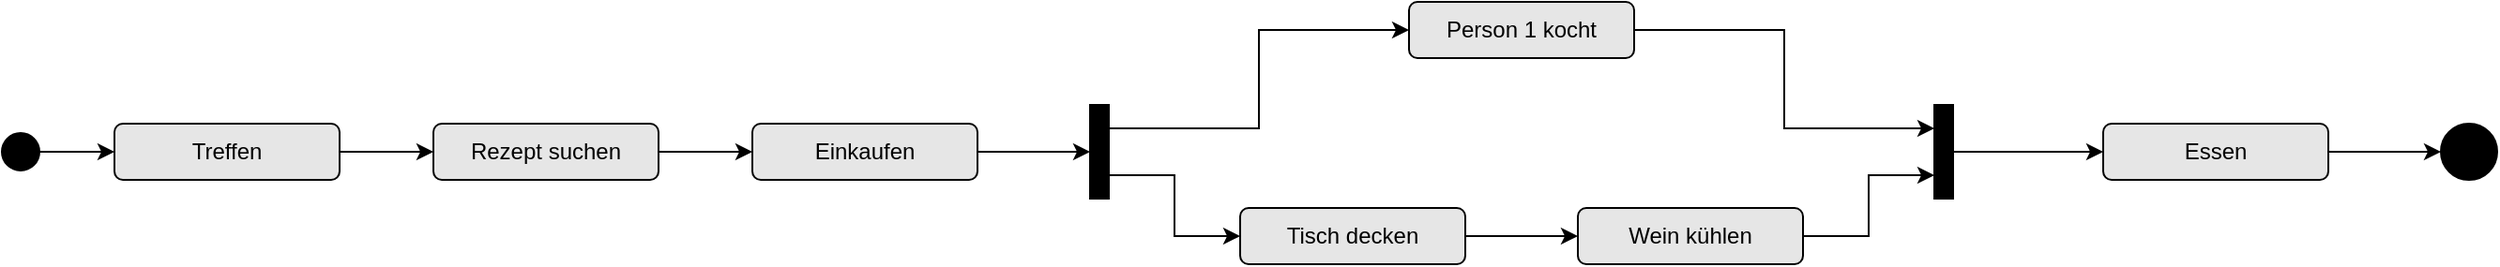 <mxfile version="15.9.4" type="github">
  <diagram id="xOJSTgQdK1wIXpkHVH-o" name="Page-1">
    <mxGraphModel dx="946" dy="614" grid="1" gridSize="10" guides="1" tooltips="1" connect="1" arrows="1" fold="1" page="1" pageScale="1" pageWidth="827" pageHeight="1169" math="0" shadow="0">
      <root>
        <mxCell id="0" />
        <mxCell id="1" parent="0" />
        <mxCell id="1Dj27EMK6ha2XYkX-1SR-3" style="edgeStyle=orthogonalEdgeStyle;rounded=0;orthogonalLoop=1;jettySize=auto;html=1;exitX=1;exitY=0.5;exitDx=0;exitDy=0;entryX=0;entryY=0.5;entryDx=0;entryDy=0;endArrow=classic;endFill=1;" edge="1" parent="1" source="1Dj27EMK6ha2XYkX-1SR-1" target="1Dj27EMK6ha2XYkX-1SR-2">
          <mxGeometry relative="1" as="geometry" />
        </mxCell>
        <mxCell id="1Dj27EMK6ha2XYkX-1SR-1" value="" style="ellipse;whiteSpace=wrap;html=1;fillColor=#000000;" vertex="1" parent="1">
          <mxGeometry x="130" y="90" width="20" height="20" as="geometry" />
        </mxCell>
        <mxCell id="1Dj27EMK6ha2XYkX-1SR-6" style="edgeStyle=orthogonalEdgeStyle;rounded=0;orthogonalLoop=1;jettySize=auto;html=1;exitX=1;exitY=0.5;exitDx=0;exitDy=0;entryX=0;entryY=0.5;entryDx=0;entryDy=0;endArrow=classic;endFill=1;" edge="1" parent="1" source="1Dj27EMK6ha2XYkX-1SR-2" target="1Dj27EMK6ha2XYkX-1SR-4">
          <mxGeometry relative="1" as="geometry" />
        </mxCell>
        <mxCell id="1Dj27EMK6ha2XYkX-1SR-2" value="Treffen" style="rounded=1;whiteSpace=wrap;html=1;fillColor=#E6E6E6;gradientColor=none;strokeWidth=1;perimeterSpacing=0;glass=0;" vertex="1" parent="1">
          <mxGeometry x="190" y="85" width="120" height="30" as="geometry" />
        </mxCell>
        <mxCell id="1Dj27EMK6ha2XYkX-1SR-9" style="edgeStyle=orthogonalEdgeStyle;rounded=0;orthogonalLoop=1;jettySize=auto;html=1;exitX=1;exitY=0.5;exitDx=0;exitDy=0;entryX=0;entryY=0.5;entryDx=0;entryDy=0;endArrow=classic;endFill=1;" edge="1" parent="1" source="1Dj27EMK6ha2XYkX-1SR-4" target="1Dj27EMK6ha2XYkX-1SR-7">
          <mxGeometry relative="1" as="geometry" />
        </mxCell>
        <mxCell id="1Dj27EMK6ha2XYkX-1SR-4" value="Rezept suchen" style="rounded=1;whiteSpace=wrap;html=1;fillColor=#E6E6E6;gradientColor=none;strokeWidth=1;perimeterSpacing=0;glass=0;" vertex="1" parent="1">
          <mxGeometry x="360" y="85" width="120" height="30" as="geometry" />
        </mxCell>
        <mxCell id="1Dj27EMK6ha2XYkX-1SR-14" style="edgeStyle=orthogonalEdgeStyle;rounded=0;orthogonalLoop=1;jettySize=auto;html=1;exitX=1;exitY=0.5;exitDx=0;exitDy=0;endArrow=classic;endFill=1;startSize=6;endSize=6;strokeColor=default;strokeWidth=1;" edge="1" parent="1" source="1Dj27EMK6ha2XYkX-1SR-7">
          <mxGeometry relative="1" as="geometry">
            <mxPoint x="710" y="100" as="targetPoint" />
          </mxGeometry>
        </mxCell>
        <mxCell id="1Dj27EMK6ha2XYkX-1SR-7" value="Einkaufen" style="rounded=1;whiteSpace=wrap;html=1;fillColor=#E6E6E6;gradientColor=none;strokeWidth=1;perimeterSpacing=0;glass=0;" vertex="1" parent="1">
          <mxGeometry x="530" y="85" width="120" height="30" as="geometry" />
        </mxCell>
        <mxCell id="1Dj27EMK6ha2XYkX-1SR-30" style="edgeStyle=orthogonalEdgeStyle;rounded=0;orthogonalLoop=1;jettySize=auto;html=1;exitX=1;exitY=0.5;exitDx=0;exitDy=0;entryX=0;entryY=0.25;entryDx=0;entryDy=0;endArrow=classic;endFill=1;startSize=6;endSize=6;strokeColor=default;strokeWidth=1;" edge="1" parent="1" source="1Dj27EMK6ha2XYkX-1SR-15" target="1Dj27EMK6ha2XYkX-1SR-29">
          <mxGeometry relative="1" as="geometry" />
        </mxCell>
        <mxCell id="1Dj27EMK6ha2XYkX-1SR-15" value="Person 1 kocht" style="rounded=1;whiteSpace=wrap;html=1;fillColor=#E6E6E6;gradientColor=none;strokeWidth=1;perimeterSpacing=0;glass=0;" vertex="1" parent="1">
          <mxGeometry x="880" y="20" width="120" height="30" as="geometry" />
        </mxCell>
        <mxCell id="1Dj27EMK6ha2XYkX-1SR-28" style="edgeStyle=orthogonalEdgeStyle;rounded=0;orthogonalLoop=1;jettySize=auto;html=1;exitX=1;exitY=0.5;exitDx=0;exitDy=0;entryX=0;entryY=0.5;entryDx=0;entryDy=0;endArrow=classic;endFill=1;startSize=6;endSize=6;strokeColor=default;strokeWidth=1;" edge="1" parent="1" source="1Dj27EMK6ha2XYkX-1SR-16" target="1Dj27EMK6ha2XYkX-1SR-17">
          <mxGeometry relative="1" as="geometry" />
        </mxCell>
        <mxCell id="1Dj27EMK6ha2XYkX-1SR-16" value="Tisch decken" style="rounded=1;whiteSpace=wrap;html=1;fillColor=#E6E6E6;gradientColor=none;strokeWidth=1;perimeterSpacing=0;glass=0;" vertex="1" parent="1">
          <mxGeometry x="790" y="130" width="120" height="30" as="geometry" />
        </mxCell>
        <mxCell id="1Dj27EMK6ha2XYkX-1SR-31" style="edgeStyle=orthogonalEdgeStyle;rounded=0;orthogonalLoop=1;jettySize=auto;html=1;exitX=1;exitY=0.5;exitDx=0;exitDy=0;entryX=0;entryY=0.75;entryDx=0;entryDy=0;endArrow=classic;endFill=1;startSize=6;endSize=6;strokeColor=default;strokeWidth=1;" edge="1" parent="1" source="1Dj27EMK6ha2XYkX-1SR-17" target="1Dj27EMK6ha2XYkX-1SR-29">
          <mxGeometry relative="1" as="geometry" />
        </mxCell>
        <mxCell id="1Dj27EMK6ha2XYkX-1SR-17" value="Wein kühlen" style="rounded=1;whiteSpace=wrap;html=1;fillColor=#E6E6E6;gradientColor=none;strokeWidth=1;perimeterSpacing=0;glass=0;" vertex="1" parent="1">
          <mxGeometry x="970" y="130" width="120" height="30" as="geometry" />
        </mxCell>
        <mxCell id="1Dj27EMK6ha2XYkX-1SR-26" style="edgeStyle=orthogonalEdgeStyle;rounded=0;orthogonalLoop=1;jettySize=auto;html=1;exitX=1;exitY=0.25;exitDx=0;exitDy=0;entryX=0;entryY=0.5;entryDx=0;entryDy=0;endArrow=classic;endFill=1;startSize=6;endSize=6;strokeColor=default;strokeWidth=1;" edge="1" parent="1" source="1Dj27EMK6ha2XYkX-1SR-18" target="1Dj27EMK6ha2XYkX-1SR-15">
          <mxGeometry relative="1" as="geometry" />
        </mxCell>
        <mxCell id="1Dj27EMK6ha2XYkX-1SR-27" style="edgeStyle=orthogonalEdgeStyle;rounded=0;orthogonalLoop=1;jettySize=auto;html=1;exitX=1;exitY=0.75;exitDx=0;exitDy=0;entryX=0;entryY=0.5;entryDx=0;entryDy=0;endArrow=classic;endFill=1;startSize=6;endSize=6;strokeColor=default;strokeWidth=1;" edge="1" parent="1" source="1Dj27EMK6ha2XYkX-1SR-18" target="1Dj27EMK6ha2XYkX-1SR-16">
          <mxGeometry relative="1" as="geometry" />
        </mxCell>
        <mxCell id="1Dj27EMK6ha2XYkX-1SR-18" value="" style="rounded=0;whiteSpace=wrap;html=1;fillColor=#000000;" vertex="1" parent="1">
          <mxGeometry x="710" y="75" width="10" height="50" as="geometry" />
        </mxCell>
        <mxCell id="1Dj27EMK6ha2XYkX-1SR-33" style="edgeStyle=orthogonalEdgeStyle;rounded=0;orthogonalLoop=1;jettySize=auto;html=1;exitX=1;exitY=0.5;exitDx=0;exitDy=0;endArrow=classic;endFill=1;startSize=6;endSize=6;strokeColor=default;strokeWidth=1;" edge="1" parent="1" source="1Dj27EMK6ha2XYkX-1SR-29" target="1Dj27EMK6ha2XYkX-1SR-32">
          <mxGeometry relative="1" as="geometry" />
        </mxCell>
        <mxCell id="1Dj27EMK6ha2XYkX-1SR-29" value="" style="rounded=0;whiteSpace=wrap;html=1;fillColor=#000000;" vertex="1" parent="1">
          <mxGeometry x="1160" y="75" width="10" height="50" as="geometry" />
        </mxCell>
        <mxCell id="1Dj27EMK6ha2XYkX-1SR-40" style="edgeStyle=orthogonalEdgeStyle;rounded=0;orthogonalLoop=1;jettySize=auto;html=1;exitX=1;exitY=0.5;exitDx=0;exitDy=0;entryX=0;entryY=0.5;entryDx=0;entryDy=0;endArrow=classic;endFill=1;startSize=6;endSize=6;strokeColor=default;strokeWidth=1;" edge="1" parent="1" source="1Dj27EMK6ha2XYkX-1SR-32" target="1Dj27EMK6ha2XYkX-1SR-38">
          <mxGeometry relative="1" as="geometry" />
        </mxCell>
        <mxCell id="1Dj27EMK6ha2XYkX-1SR-32" value="Essen" style="rounded=1;whiteSpace=wrap;html=1;fillColor=#E6E6E6;gradientColor=none;strokeWidth=1;perimeterSpacing=0;glass=0;" vertex="1" parent="1">
          <mxGeometry x="1250" y="85" width="120" height="30" as="geometry" />
        </mxCell>
        <mxCell id="1Dj27EMK6ha2XYkX-1SR-38" value="" style="ellipse;whiteSpace=wrap;html=1;rounded=1;shadow=0;glass=0;sketch=0;strokeWidth=1;fillColor=#000000;" vertex="1" parent="1">
          <mxGeometry x="1430" y="85" width="30" height="30" as="geometry" />
        </mxCell>
        <mxCell id="1Dj27EMK6ha2XYkX-1SR-39" value="" style="ellipse;whiteSpace=wrap;html=1;fillColor=#000000;" vertex="1" parent="1">
          <mxGeometry x="1435" y="90" width="20" height="20" as="geometry" />
        </mxCell>
      </root>
    </mxGraphModel>
  </diagram>
</mxfile>
